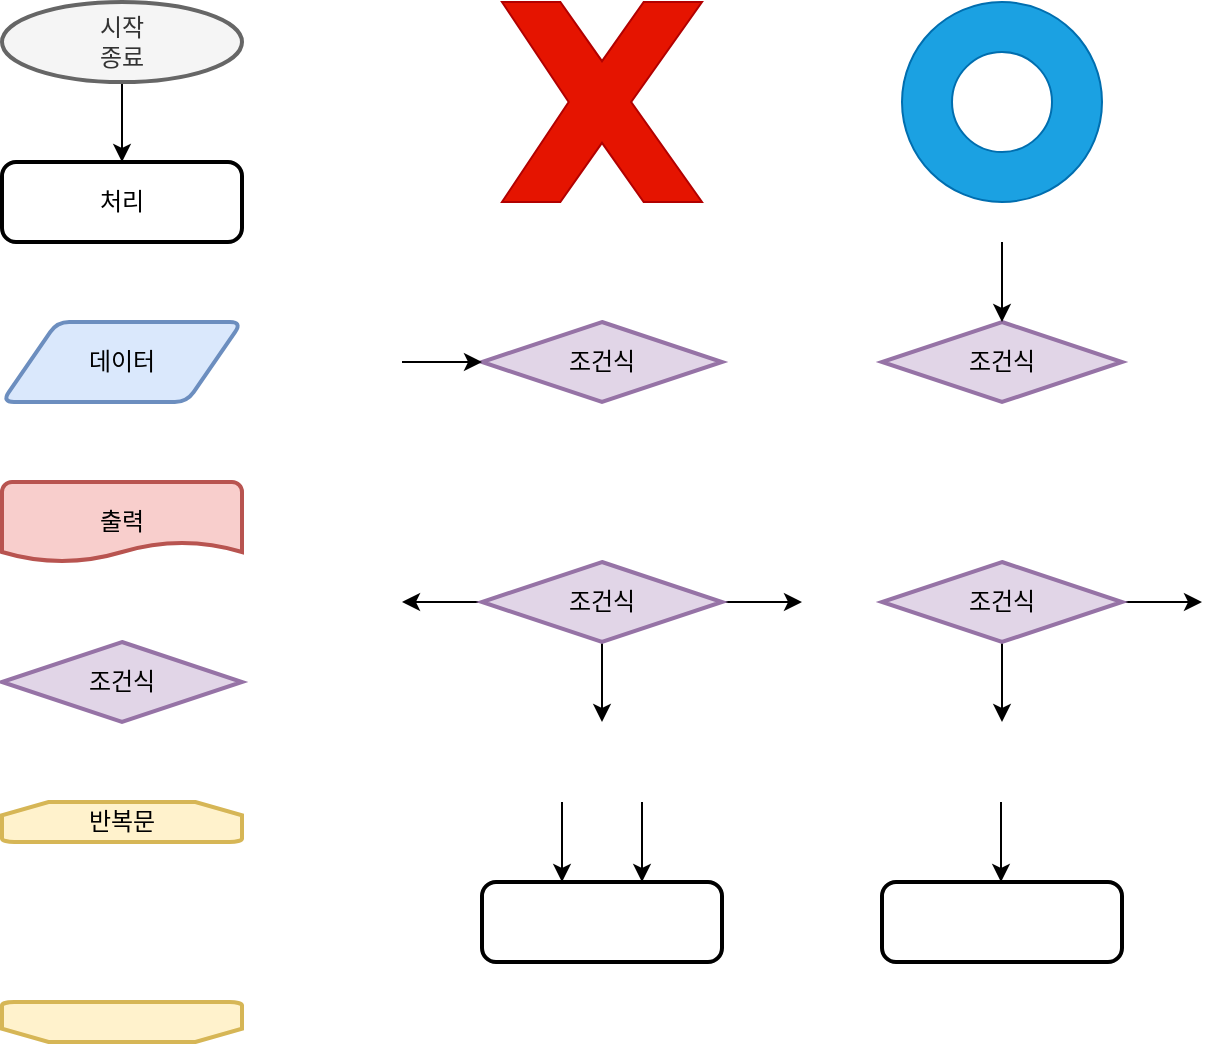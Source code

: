 <mxfile version="20.8.8" type="github">
  <diagram name="페이지-1" id="9JI1PnKnhGDHvPpy6yWE">
    <mxGraphModel dx="1050" dy="581" grid="1" gridSize="10" guides="1" tooltips="1" connect="1" arrows="1" fold="1" page="1" pageScale="1" pageWidth="827" pageHeight="1169" math="0" shadow="0">
      <root>
        <mxCell id="0" />
        <mxCell id="1" parent="0" />
        <mxCell id="Bzk-jt7JWqMxXW2Tg5e9-4" value="데이터" style="shape=parallelogram;html=1;strokeWidth=2;perimeter=parallelogramPerimeter;whiteSpace=wrap;rounded=1;arcSize=12;size=0.23;fillColor=#dae8fc;strokeColor=#6c8ebf;" parent="1" vertex="1">
          <mxGeometry x="80" y="200" width="120" height="40" as="geometry" />
        </mxCell>
        <mxCell id="Bzk-jt7JWqMxXW2Tg5e9-11" style="edgeStyle=orthogonalEdgeStyle;rounded=0;orthogonalLoop=1;jettySize=auto;html=1;exitX=0.5;exitY=1;exitDx=0;exitDy=0;exitPerimeter=0;entryX=0.5;entryY=0;entryDx=0;entryDy=0;" parent="1" source="Bzk-jt7JWqMxXW2Tg5e9-5" target="Bzk-jt7JWqMxXW2Tg5e9-9" edge="1">
          <mxGeometry relative="1" as="geometry" />
        </mxCell>
        <mxCell id="Bzk-jt7JWqMxXW2Tg5e9-5" value="시작&lt;br&gt;종료" style="strokeWidth=2;html=1;shape=mxgraph.flowchart.start_1;whiteSpace=wrap;fillColor=#f5f5f5;fontColor=#333333;strokeColor=#666666;" parent="1" vertex="1">
          <mxGeometry x="80" y="40" width="120" height="40" as="geometry" />
        </mxCell>
        <mxCell id="Bzk-jt7JWqMxXW2Tg5e9-6" value="출력" style="strokeWidth=2;html=1;shape=mxgraph.flowchart.document2;whiteSpace=wrap;size=0.25;fillColor=#f8cecc;strokeColor=#b85450;" parent="1" vertex="1">
          <mxGeometry x="80" y="280" width="120" height="40" as="geometry" />
        </mxCell>
        <mxCell id="Bzk-jt7JWqMxXW2Tg5e9-7" value="조건식" style="strokeWidth=2;html=1;shape=mxgraph.flowchart.decision;whiteSpace=wrap;fillColor=#e1d5e7;strokeColor=#9673a6;" parent="1" vertex="1">
          <mxGeometry x="80" y="360" width="120" height="40" as="geometry" />
        </mxCell>
        <mxCell id="Bzk-jt7JWqMxXW2Tg5e9-8" value="반복문" style="strokeWidth=2;html=1;shape=mxgraph.flowchart.loop_limit;whiteSpace=wrap;fillColor=#fff2cc;strokeColor=#d6b656;" parent="1" vertex="1">
          <mxGeometry x="80" y="440" width="120" height="20" as="geometry" />
        </mxCell>
        <mxCell id="Bzk-jt7JWqMxXW2Tg5e9-9" value="처리" style="rounded=1;whiteSpace=wrap;html=1;absoluteArcSize=1;arcSize=14;strokeWidth=2;" parent="1" vertex="1">
          <mxGeometry x="80" y="120" width="120" height="40" as="geometry" />
        </mxCell>
        <mxCell id="Bzk-jt7JWqMxXW2Tg5e9-10" value="" style="rounded=1;whiteSpace=wrap;html=1;absoluteArcSize=1;arcSize=14;strokeWidth=2;" parent="1" vertex="1">
          <mxGeometry x="320" y="480" width="120" height="40" as="geometry" />
        </mxCell>
        <mxCell id="Bzk-jt7JWqMxXW2Tg5e9-12" value="" style="strokeWidth=2;html=1;shape=mxgraph.flowchart.loop_limit;whiteSpace=wrap;rotation=-180;fillColor=#fff2cc;strokeColor=#d6b656;" parent="1" vertex="1">
          <mxGeometry x="80" y="540" width="120" height="20" as="geometry" />
        </mxCell>
        <mxCell id="gRMrE4kY5EGw1ofoc42B-1" value="" style="verticalLabelPosition=bottom;verticalAlign=top;html=1;shape=mxgraph.basic.x;fillColor=#e51400;fontColor=#ffffff;strokeColor=#B20000;" vertex="1" parent="1">
          <mxGeometry x="330" y="40" width="100" height="100" as="geometry" />
        </mxCell>
        <mxCell id="gRMrE4kY5EGw1ofoc42B-2" value="조건식" style="strokeWidth=2;html=1;shape=mxgraph.flowchart.decision;whiteSpace=wrap;fillColor=#e1d5e7;strokeColor=#9673a6;" vertex="1" parent="1">
          <mxGeometry x="320" y="200" width="120" height="40" as="geometry" />
        </mxCell>
        <mxCell id="gRMrE4kY5EGw1ofoc42B-8" style="edgeStyle=orthogonalEdgeStyle;rounded=0;orthogonalLoop=1;jettySize=auto;html=1;exitX=0;exitY=0.5;exitDx=0;exitDy=0;exitPerimeter=0;" edge="1" parent="1" source="gRMrE4kY5EGw1ofoc42B-3">
          <mxGeometry relative="1" as="geometry">
            <mxPoint x="280" y="340" as="targetPoint" />
          </mxGeometry>
        </mxCell>
        <mxCell id="gRMrE4kY5EGw1ofoc42B-9" style="edgeStyle=orthogonalEdgeStyle;rounded=0;orthogonalLoop=1;jettySize=auto;html=1;exitX=0.5;exitY=1;exitDx=0;exitDy=0;exitPerimeter=0;" edge="1" parent="1" source="gRMrE4kY5EGw1ofoc42B-3">
          <mxGeometry relative="1" as="geometry">
            <mxPoint x="380" y="400" as="targetPoint" />
          </mxGeometry>
        </mxCell>
        <mxCell id="gRMrE4kY5EGw1ofoc42B-10" style="edgeStyle=orthogonalEdgeStyle;rounded=0;orthogonalLoop=1;jettySize=auto;html=1;exitX=1;exitY=0.5;exitDx=0;exitDy=0;exitPerimeter=0;" edge="1" parent="1" source="gRMrE4kY5EGw1ofoc42B-3">
          <mxGeometry relative="1" as="geometry">
            <mxPoint x="480" y="340" as="targetPoint" />
          </mxGeometry>
        </mxCell>
        <mxCell id="gRMrE4kY5EGw1ofoc42B-3" value="조건식" style="strokeWidth=2;html=1;shape=mxgraph.flowchart.decision;whiteSpace=wrap;fillColor=#e1d5e7;strokeColor=#9673a6;" vertex="1" parent="1">
          <mxGeometry x="320" y="320" width="120" height="40" as="geometry" />
        </mxCell>
        <mxCell id="gRMrE4kY5EGw1ofoc42B-7" value="" style="endArrow=classic;html=1;rounded=0;entryX=0;entryY=0.5;entryDx=0;entryDy=0;entryPerimeter=0;" edge="1" parent="1" target="gRMrE4kY5EGw1ofoc42B-2">
          <mxGeometry width="50" height="50" relative="1" as="geometry">
            <mxPoint x="280" y="220" as="sourcePoint" />
            <mxPoint x="440" y="280" as="targetPoint" />
          </mxGeometry>
        </mxCell>
        <mxCell id="gRMrE4kY5EGw1ofoc42B-11" value="조건식" style="strokeWidth=2;html=1;shape=mxgraph.flowchart.decision;whiteSpace=wrap;fillColor=#e1d5e7;strokeColor=#9673a6;" vertex="1" parent="1">
          <mxGeometry x="520" y="200" width="120" height="40" as="geometry" />
        </mxCell>
        <mxCell id="gRMrE4kY5EGw1ofoc42B-13" value="" style="endArrow=classic;html=1;rounded=0;entryX=0.5;entryY=0;entryDx=0;entryDy=0;entryPerimeter=0;" edge="1" parent="1" target="gRMrE4kY5EGw1ofoc42B-11">
          <mxGeometry width="50" height="50" relative="1" as="geometry">
            <mxPoint x="580" y="160" as="sourcePoint" />
            <mxPoint x="590" y="150" as="targetPoint" />
          </mxGeometry>
        </mxCell>
        <mxCell id="gRMrE4kY5EGw1ofoc42B-14" value="" style="verticalLabelPosition=bottom;verticalAlign=top;html=1;shape=mxgraph.basic.donut;dx=25;fillColor=#1ba1e2;fontColor=#ffffff;strokeColor=#006EAF;" vertex="1" parent="1">
          <mxGeometry x="530" y="40" width="100" height="100" as="geometry" />
        </mxCell>
        <mxCell id="gRMrE4kY5EGw1ofoc42B-16" style="edgeStyle=orthogonalEdgeStyle;rounded=0;orthogonalLoop=1;jettySize=auto;html=1;exitX=0.5;exitY=1;exitDx=0;exitDy=0;exitPerimeter=0;" edge="1" source="gRMrE4kY5EGw1ofoc42B-18" parent="1">
          <mxGeometry relative="1" as="geometry">
            <mxPoint x="580" y="400" as="targetPoint" />
          </mxGeometry>
        </mxCell>
        <mxCell id="gRMrE4kY5EGw1ofoc42B-17" style="edgeStyle=orthogonalEdgeStyle;rounded=0;orthogonalLoop=1;jettySize=auto;html=1;exitX=1;exitY=0.5;exitDx=0;exitDy=0;exitPerimeter=0;" edge="1" source="gRMrE4kY5EGw1ofoc42B-18" parent="1">
          <mxGeometry relative="1" as="geometry">
            <mxPoint x="680" y="340" as="targetPoint" />
          </mxGeometry>
        </mxCell>
        <mxCell id="gRMrE4kY5EGw1ofoc42B-18" value="조건식" style="strokeWidth=2;html=1;shape=mxgraph.flowchart.decision;whiteSpace=wrap;fillColor=#e1d5e7;strokeColor=#9673a6;" vertex="1" parent="1">
          <mxGeometry x="520" y="320" width="120" height="40" as="geometry" />
        </mxCell>
        <mxCell id="gRMrE4kY5EGw1ofoc42B-19" value="" style="endArrow=classic;html=1;rounded=0;entryX=0.5;entryY=0;entryDx=0;entryDy=0;entryPerimeter=0;" edge="1" parent="1">
          <mxGeometry width="50" height="50" relative="1" as="geometry">
            <mxPoint x="360" y="440" as="sourcePoint" />
            <mxPoint x="360" y="480" as="targetPoint" />
          </mxGeometry>
        </mxCell>
        <mxCell id="gRMrE4kY5EGw1ofoc42B-20" value="" style="endArrow=classic;html=1;rounded=0;entryX=0.5;entryY=0;entryDx=0;entryDy=0;entryPerimeter=0;" edge="1" parent="1">
          <mxGeometry width="50" height="50" relative="1" as="geometry">
            <mxPoint x="400" y="440" as="sourcePoint" />
            <mxPoint x="400" y="480" as="targetPoint" />
          </mxGeometry>
        </mxCell>
        <mxCell id="gRMrE4kY5EGw1ofoc42B-21" value="" style="rounded=1;whiteSpace=wrap;html=1;absoluteArcSize=1;arcSize=14;strokeWidth=2;" vertex="1" parent="1">
          <mxGeometry x="520" y="480" width="120" height="40" as="geometry" />
        </mxCell>
        <mxCell id="gRMrE4kY5EGw1ofoc42B-22" value="" style="endArrow=classic;html=1;rounded=0;entryX=0.5;entryY=0;entryDx=0;entryDy=0;entryPerimeter=0;" edge="1" parent="1">
          <mxGeometry width="50" height="50" relative="1" as="geometry">
            <mxPoint x="579.5" y="440" as="sourcePoint" />
            <mxPoint x="579.5" y="480" as="targetPoint" />
          </mxGeometry>
        </mxCell>
      </root>
    </mxGraphModel>
  </diagram>
</mxfile>
